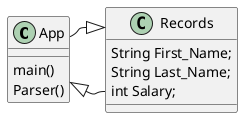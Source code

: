@startuml
'https://plantuml.com/class-diagram
class App{
main()
Parser()
}
class Records{
 String First_Name;
 String Last_Name;
 int Salary;
}
App <|- Records
Records <|- App
@enduml